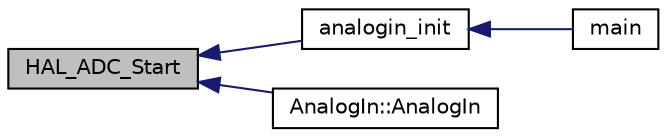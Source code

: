 digraph "HAL_ADC_Start"
{
  edge [fontname="Helvetica",fontsize="10",labelfontname="Helvetica",labelfontsize="10"];
  node [fontname="Helvetica",fontsize="10",shape=record];
  rankdir="LR";
  Node27 [label="HAL_ADC_Start",height=0.2,width=0.4,color="black", fillcolor="grey75", style="filled", fontcolor="black"];
  Node27 -> Node28 [dir="back",color="midnightblue",fontsize="10",style="solid",fontname="Helvetica"];
  Node28 [label="analogin_init",height=0.2,width=0.4,color="black", fillcolor="white", style="filled",URL="$analog__in_8c.html#a81fad5fb18a0ea55e3ca0881966aff2a"];
  Node28 -> Node29 [dir="back",color="midnightblue",fontsize="10",style="solid",fontname="Helvetica"];
  Node29 [label="main",height=0.2,width=0.4,color="black", fillcolor="white", style="filled",URL="$adc_8c.html#a840291bc02cba5474a4cb46a9b9566fe"];
  Node27 -> Node30 [dir="back",color="midnightblue",fontsize="10",style="solid",fontname="Helvetica"];
  Node30 [label="AnalogIn::AnalogIn",height=0.2,width=0.4,color="black", fillcolor="white", style="filled",URL="$class_analog_in.html#aa177bbdd7ec1e8eb67b7b2a5a2f580fd"];
}
